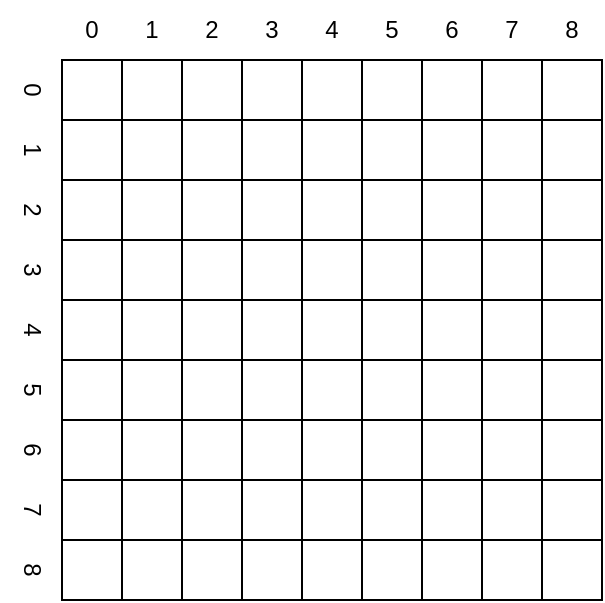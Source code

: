 <mxfile>
    <diagram id="Q-zPoiRTSuPQxSP7ZJAG" name="Page-1">
        <mxGraphModel dx="966" dy="563" grid="1" gridSize="10" guides="1" tooltips="1" connect="1" arrows="1" fold="1" page="1" pageScale="1" pageWidth="850" pageHeight="1100" math="0" shadow="0">
            <root>
                <mxCell id="0"/>
                <mxCell id="1" parent="0"/>
                <mxCell id="2" value="" style="rounded=0;whiteSpace=wrap;html=1;" vertex="1" parent="1">
                    <mxGeometry x="140" y="90" width="270" height="270" as="geometry"/>
                </mxCell>
                <mxCell id="3" value="" style="whiteSpace=wrap;html=1;aspect=fixed;" vertex="1" parent="1">
                    <mxGeometry x="140" y="90" width="30" height="30" as="geometry"/>
                </mxCell>
                <mxCell id="4" value="" style="whiteSpace=wrap;html=1;aspect=fixed;" vertex="1" parent="1">
                    <mxGeometry x="170" y="90" width="30" height="30" as="geometry"/>
                </mxCell>
                <mxCell id="5" value="" style="whiteSpace=wrap;html=1;aspect=fixed;" vertex="1" parent="1">
                    <mxGeometry x="230" y="90" width="30" height="30" as="geometry"/>
                </mxCell>
                <mxCell id="6" value="" style="whiteSpace=wrap;html=1;aspect=fixed;" vertex="1" parent="1">
                    <mxGeometry x="200" y="90" width="30" height="30" as="geometry"/>
                </mxCell>
                <mxCell id="7" value="" style="whiteSpace=wrap;html=1;aspect=fixed;" vertex="1" parent="1">
                    <mxGeometry x="350" y="90" width="30" height="30" as="geometry"/>
                </mxCell>
                <mxCell id="8" value="" style="whiteSpace=wrap;html=1;aspect=fixed;" vertex="1" parent="1">
                    <mxGeometry x="320" y="90" width="30" height="30" as="geometry"/>
                </mxCell>
                <mxCell id="9" value="" style="whiteSpace=wrap;html=1;aspect=fixed;" vertex="1" parent="1">
                    <mxGeometry x="290" y="90" width="30" height="30" as="geometry"/>
                </mxCell>
                <mxCell id="10" value="" style="whiteSpace=wrap;html=1;aspect=fixed;" vertex="1" parent="1">
                    <mxGeometry x="260" y="90" width="30" height="30" as="geometry"/>
                </mxCell>
                <mxCell id="11" value="" style="whiteSpace=wrap;html=1;aspect=fixed;" vertex="1" parent="1">
                    <mxGeometry x="380" y="90" width="30" height="30" as="geometry"/>
                </mxCell>
                <mxCell id="12" value="" style="whiteSpace=wrap;html=1;aspect=fixed;" vertex="1" parent="1">
                    <mxGeometry x="350" y="90" width="30" height="30" as="geometry"/>
                </mxCell>
                <mxCell id="85" value="" style="whiteSpace=wrap;html=1;aspect=fixed;" vertex="1" parent="1">
                    <mxGeometry x="140" y="120" width="30" height="30" as="geometry"/>
                </mxCell>
                <mxCell id="86" value="" style="whiteSpace=wrap;html=1;aspect=fixed;" vertex="1" parent="1">
                    <mxGeometry x="170" y="120" width="30" height="30" as="geometry"/>
                </mxCell>
                <mxCell id="87" value="" style="whiteSpace=wrap;html=1;aspect=fixed;" vertex="1" parent="1">
                    <mxGeometry x="200" y="120" width="30" height="30" as="geometry"/>
                </mxCell>
                <mxCell id="88" value="" style="whiteSpace=wrap;html=1;aspect=fixed;" vertex="1" parent="1">
                    <mxGeometry x="230" y="120" width="30" height="30" as="geometry"/>
                </mxCell>
                <mxCell id="89" value="" style="whiteSpace=wrap;html=1;aspect=fixed;" vertex="1" parent="1">
                    <mxGeometry x="260" y="120" width="30" height="30" as="geometry"/>
                </mxCell>
                <mxCell id="90" value="" style="whiteSpace=wrap;html=1;aspect=fixed;" vertex="1" parent="1">
                    <mxGeometry x="290" y="120" width="30" height="30" as="geometry"/>
                </mxCell>
                <mxCell id="91" value="" style="whiteSpace=wrap;html=1;aspect=fixed;" vertex="1" parent="1">
                    <mxGeometry x="320" y="120" width="30" height="30" as="geometry"/>
                </mxCell>
                <mxCell id="92" value="" style="whiteSpace=wrap;html=1;aspect=fixed;" vertex="1" parent="1">
                    <mxGeometry x="350" y="120" width="30" height="30" as="geometry"/>
                </mxCell>
                <mxCell id="93" value="" style="whiteSpace=wrap;html=1;aspect=fixed;" vertex="1" parent="1">
                    <mxGeometry x="380" y="120" width="30" height="30" as="geometry"/>
                </mxCell>
                <mxCell id="94" value="" style="whiteSpace=wrap;html=1;aspect=fixed;" vertex="1" parent="1">
                    <mxGeometry x="140" y="150" width="30" height="30" as="geometry"/>
                </mxCell>
                <mxCell id="95" value="" style="whiteSpace=wrap;html=1;aspect=fixed;" vertex="1" parent="1">
                    <mxGeometry x="170" y="150" width="30" height="30" as="geometry"/>
                </mxCell>
                <mxCell id="96" value="" style="whiteSpace=wrap;html=1;aspect=fixed;" vertex="1" parent="1">
                    <mxGeometry x="200" y="150" width="30" height="30" as="geometry"/>
                </mxCell>
                <mxCell id="97" value="" style="whiteSpace=wrap;html=1;aspect=fixed;" vertex="1" parent="1">
                    <mxGeometry x="230" y="150" width="30" height="30" as="geometry"/>
                </mxCell>
                <mxCell id="98" value="" style="whiteSpace=wrap;html=1;aspect=fixed;" vertex="1" parent="1">
                    <mxGeometry x="260" y="150" width="30" height="30" as="geometry"/>
                </mxCell>
                <mxCell id="99" value="" style="whiteSpace=wrap;html=1;aspect=fixed;" vertex="1" parent="1">
                    <mxGeometry x="290" y="150" width="30" height="30" as="geometry"/>
                </mxCell>
                <mxCell id="100" value="" style="whiteSpace=wrap;html=1;aspect=fixed;" vertex="1" parent="1">
                    <mxGeometry x="320" y="150" width="30" height="30" as="geometry"/>
                </mxCell>
                <mxCell id="101" value="" style="whiteSpace=wrap;html=1;aspect=fixed;" vertex="1" parent="1">
                    <mxGeometry x="350" y="150" width="30" height="30" as="geometry"/>
                </mxCell>
                <mxCell id="102" value="" style="whiteSpace=wrap;html=1;aspect=fixed;" vertex="1" parent="1">
                    <mxGeometry x="380" y="150" width="30" height="30" as="geometry"/>
                </mxCell>
                <mxCell id="113" value="" style="group" vertex="1" connectable="0" parent="1">
                    <mxGeometry x="140" y="180" width="270" height="30" as="geometry"/>
                </mxCell>
                <mxCell id="103" value="" style="whiteSpace=wrap;html=1;aspect=fixed;" vertex="1" parent="113">
                    <mxGeometry width="30" height="30" as="geometry"/>
                </mxCell>
                <mxCell id="104" value="" style="whiteSpace=wrap;html=1;aspect=fixed;" vertex="1" parent="113">
                    <mxGeometry x="30" width="30" height="30" as="geometry"/>
                </mxCell>
                <mxCell id="105" value="" style="whiteSpace=wrap;html=1;aspect=fixed;" vertex="1" parent="113">
                    <mxGeometry x="60" width="30" height="30" as="geometry"/>
                </mxCell>
                <mxCell id="106" value="" style="whiteSpace=wrap;html=1;aspect=fixed;" vertex="1" parent="113">
                    <mxGeometry x="90" width="30" height="30" as="geometry"/>
                </mxCell>
                <mxCell id="107" value="" style="whiteSpace=wrap;html=1;aspect=fixed;" vertex="1" parent="113">
                    <mxGeometry x="120" width="30" height="30" as="geometry"/>
                </mxCell>
                <mxCell id="108" value="" style="whiteSpace=wrap;html=1;aspect=fixed;" vertex="1" parent="113">
                    <mxGeometry x="150" width="30" height="30" as="geometry"/>
                </mxCell>
                <mxCell id="109" value="" style="whiteSpace=wrap;html=1;aspect=fixed;" vertex="1" parent="113">
                    <mxGeometry x="180" width="30" height="30" as="geometry"/>
                </mxCell>
                <mxCell id="110" value="" style="whiteSpace=wrap;html=1;aspect=fixed;" vertex="1" parent="113">
                    <mxGeometry x="210" width="30" height="30" as="geometry"/>
                </mxCell>
                <mxCell id="111" value="" style="whiteSpace=wrap;html=1;aspect=fixed;" vertex="1" parent="113">
                    <mxGeometry x="240" width="30" height="30" as="geometry"/>
                </mxCell>
                <mxCell id="114" value="" style="group" vertex="1" connectable="0" parent="1">
                    <mxGeometry x="140" y="210" width="270" height="30" as="geometry"/>
                </mxCell>
                <mxCell id="115" value="" style="whiteSpace=wrap;html=1;aspect=fixed;" vertex="1" parent="114">
                    <mxGeometry width="30" height="30" as="geometry"/>
                </mxCell>
                <mxCell id="116" value="" style="whiteSpace=wrap;html=1;aspect=fixed;" vertex="1" parent="114">
                    <mxGeometry x="30" width="30" height="30" as="geometry"/>
                </mxCell>
                <mxCell id="117" value="" style="whiteSpace=wrap;html=1;aspect=fixed;" vertex="1" parent="114">
                    <mxGeometry x="60" width="30" height="30" as="geometry"/>
                </mxCell>
                <mxCell id="118" value="" style="whiteSpace=wrap;html=1;aspect=fixed;" vertex="1" parent="114">
                    <mxGeometry x="90" width="30" height="30" as="geometry"/>
                </mxCell>
                <mxCell id="119" value="" style="whiteSpace=wrap;html=1;aspect=fixed;" vertex="1" parent="114">
                    <mxGeometry x="120" width="30" height="30" as="geometry"/>
                </mxCell>
                <mxCell id="120" value="" style="whiteSpace=wrap;html=1;aspect=fixed;" vertex="1" parent="114">
                    <mxGeometry x="150" width="30" height="30" as="geometry"/>
                </mxCell>
                <mxCell id="121" value="" style="whiteSpace=wrap;html=1;aspect=fixed;" vertex="1" parent="114">
                    <mxGeometry x="180" width="30" height="30" as="geometry"/>
                </mxCell>
                <mxCell id="122" value="" style="whiteSpace=wrap;html=1;aspect=fixed;" vertex="1" parent="114">
                    <mxGeometry x="210" width="30" height="30" as="geometry"/>
                </mxCell>
                <mxCell id="123" value="" style="whiteSpace=wrap;html=1;aspect=fixed;" vertex="1" parent="114">
                    <mxGeometry x="240" width="30" height="30" as="geometry"/>
                </mxCell>
                <mxCell id="124" value="" style="group" vertex="1" connectable="0" parent="1">
                    <mxGeometry x="140" y="240" width="270" height="30" as="geometry"/>
                </mxCell>
                <mxCell id="125" value="" style="whiteSpace=wrap;html=1;aspect=fixed;" vertex="1" parent="124">
                    <mxGeometry width="30" height="30" as="geometry"/>
                </mxCell>
                <mxCell id="126" value="" style="whiteSpace=wrap;html=1;aspect=fixed;" vertex="1" parent="124">
                    <mxGeometry x="30" width="30" height="30" as="geometry"/>
                </mxCell>
                <mxCell id="127" value="" style="whiteSpace=wrap;html=1;aspect=fixed;" vertex="1" parent="124">
                    <mxGeometry x="60" width="30" height="30" as="geometry"/>
                </mxCell>
                <mxCell id="128" value="" style="whiteSpace=wrap;html=1;aspect=fixed;" vertex="1" parent="124">
                    <mxGeometry x="90" width="30" height="30" as="geometry"/>
                </mxCell>
                <mxCell id="129" value="" style="whiteSpace=wrap;html=1;aspect=fixed;" vertex="1" parent="124">
                    <mxGeometry x="120" width="30" height="30" as="geometry"/>
                </mxCell>
                <mxCell id="130" value="" style="whiteSpace=wrap;html=1;aspect=fixed;" vertex="1" parent="124">
                    <mxGeometry x="150" width="30" height="30" as="geometry"/>
                </mxCell>
                <mxCell id="131" value="" style="whiteSpace=wrap;html=1;aspect=fixed;" vertex="1" parent="124">
                    <mxGeometry x="180" width="30" height="30" as="geometry"/>
                </mxCell>
                <mxCell id="132" value="" style="whiteSpace=wrap;html=1;aspect=fixed;" vertex="1" parent="124">
                    <mxGeometry x="210" width="30" height="30" as="geometry"/>
                </mxCell>
                <mxCell id="133" value="" style="whiteSpace=wrap;html=1;aspect=fixed;" vertex="1" parent="124">
                    <mxGeometry x="240" width="30" height="30" as="geometry"/>
                </mxCell>
                <mxCell id="134" value="" style="group" vertex="1" connectable="0" parent="1">
                    <mxGeometry x="140" y="270" width="270" height="30" as="geometry"/>
                </mxCell>
                <mxCell id="135" value="" style="whiteSpace=wrap;html=1;aspect=fixed;" vertex="1" parent="134">
                    <mxGeometry width="30" height="30" as="geometry"/>
                </mxCell>
                <mxCell id="136" value="" style="whiteSpace=wrap;html=1;aspect=fixed;" vertex="1" parent="134">
                    <mxGeometry x="30" width="30" height="30" as="geometry"/>
                </mxCell>
                <mxCell id="137" value="" style="whiteSpace=wrap;html=1;aspect=fixed;" vertex="1" parent="134">
                    <mxGeometry x="60" width="30" height="30" as="geometry"/>
                </mxCell>
                <mxCell id="138" value="" style="whiteSpace=wrap;html=1;aspect=fixed;" vertex="1" parent="134">
                    <mxGeometry x="90" width="30" height="30" as="geometry"/>
                </mxCell>
                <mxCell id="139" value="" style="whiteSpace=wrap;html=1;aspect=fixed;" vertex="1" parent="134">
                    <mxGeometry x="120" width="30" height="30" as="geometry"/>
                </mxCell>
                <mxCell id="140" value="" style="whiteSpace=wrap;html=1;aspect=fixed;" vertex="1" parent="134">
                    <mxGeometry x="150" width="30" height="30" as="geometry"/>
                </mxCell>
                <mxCell id="141" value="" style="whiteSpace=wrap;html=1;aspect=fixed;" vertex="1" parent="134">
                    <mxGeometry x="180" width="30" height="30" as="geometry"/>
                </mxCell>
                <mxCell id="142" value="" style="whiteSpace=wrap;html=1;aspect=fixed;" vertex="1" parent="134">
                    <mxGeometry x="210" width="30" height="30" as="geometry"/>
                </mxCell>
                <mxCell id="143" value="" style="whiteSpace=wrap;html=1;aspect=fixed;" vertex="1" parent="134">
                    <mxGeometry x="240" width="30" height="30" as="geometry"/>
                </mxCell>
                <mxCell id="144" value="" style="group" vertex="1" connectable="0" parent="1">
                    <mxGeometry x="140" y="300" width="270" height="30" as="geometry"/>
                </mxCell>
                <mxCell id="145" value="" style="whiteSpace=wrap;html=1;aspect=fixed;" vertex="1" parent="144">
                    <mxGeometry width="30" height="30" as="geometry"/>
                </mxCell>
                <mxCell id="146" value="" style="whiteSpace=wrap;html=1;aspect=fixed;" vertex="1" parent="144">
                    <mxGeometry x="30" width="30" height="30" as="geometry"/>
                </mxCell>
                <mxCell id="147" value="" style="whiteSpace=wrap;html=1;aspect=fixed;" vertex="1" parent="144">
                    <mxGeometry x="60" width="30" height="30" as="geometry"/>
                </mxCell>
                <mxCell id="148" value="" style="whiteSpace=wrap;html=1;aspect=fixed;" vertex="1" parent="144">
                    <mxGeometry x="90" width="30" height="30" as="geometry"/>
                </mxCell>
                <mxCell id="149" value="" style="whiteSpace=wrap;html=1;aspect=fixed;" vertex="1" parent="144">
                    <mxGeometry x="120" width="30" height="30" as="geometry"/>
                </mxCell>
                <mxCell id="150" value="" style="whiteSpace=wrap;html=1;aspect=fixed;" vertex="1" parent="144">
                    <mxGeometry x="150" width="30" height="30" as="geometry"/>
                </mxCell>
                <mxCell id="151" value="" style="whiteSpace=wrap;html=1;aspect=fixed;" vertex="1" parent="144">
                    <mxGeometry x="180" width="30" height="30" as="geometry"/>
                </mxCell>
                <mxCell id="152" value="" style="whiteSpace=wrap;html=1;aspect=fixed;" vertex="1" parent="144">
                    <mxGeometry x="210" width="30" height="30" as="geometry"/>
                </mxCell>
                <mxCell id="153" value="" style="whiteSpace=wrap;html=1;aspect=fixed;" vertex="1" parent="144">
                    <mxGeometry x="240" width="30" height="30" as="geometry"/>
                </mxCell>
                <mxCell id="155" value="" style="group" vertex="1" connectable="0" parent="1">
                    <mxGeometry x="140" y="330" width="270" height="30" as="geometry"/>
                </mxCell>
                <mxCell id="156" value="" style="whiteSpace=wrap;html=1;aspect=fixed;" vertex="1" parent="155">
                    <mxGeometry width="30" height="30" as="geometry"/>
                </mxCell>
                <mxCell id="157" value="" style="whiteSpace=wrap;html=1;aspect=fixed;" vertex="1" parent="155">
                    <mxGeometry x="30" width="30" height="30" as="geometry"/>
                </mxCell>
                <mxCell id="158" value="" style="whiteSpace=wrap;html=1;aspect=fixed;" vertex="1" parent="155">
                    <mxGeometry x="60" width="30" height="30" as="geometry"/>
                </mxCell>
                <mxCell id="159" value="" style="whiteSpace=wrap;html=1;aspect=fixed;" vertex="1" parent="155">
                    <mxGeometry x="90" width="30" height="30" as="geometry"/>
                </mxCell>
                <mxCell id="160" value="" style="whiteSpace=wrap;html=1;aspect=fixed;" vertex="1" parent="155">
                    <mxGeometry x="120" width="30" height="30" as="geometry"/>
                </mxCell>
                <mxCell id="161" value="" style="whiteSpace=wrap;html=1;aspect=fixed;" vertex="1" parent="155">
                    <mxGeometry x="150" width="30" height="30" as="geometry"/>
                </mxCell>
                <mxCell id="162" value="" style="whiteSpace=wrap;html=1;aspect=fixed;" vertex="1" parent="155">
                    <mxGeometry x="180" width="30" height="30" as="geometry"/>
                </mxCell>
                <mxCell id="163" value="" style="whiteSpace=wrap;html=1;aspect=fixed;" vertex="1" parent="155">
                    <mxGeometry x="210" width="30" height="30" as="geometry"/>
                </mxCell>
                <mxCell id="164" value="" style="whiteSpace=wrap;html=1;aspect=fixed;" vertex="1" parent="155">
                    <mxGeometry x="240" width="30" height="30" as="geometry"/>
                </mxCell>
                <mxCell id="174" value="" style="group" vertex="1" connectable="0" parent="1">
                    <mxGeometry x="140" y="60" width="270" height="30" as="geometry"/>
                </mxCell>
                <mxCell id="165" value="0" style="text;html=1;strokeColor=none;fillColor=none;align=center;verticalAlign=middle;whiteSpace=wrap;rounded=0;" vertex="1" parent="174">
                    <mxGeometry width="30" height="30" as="geometry"/>
                </mxCell>
                <mxCell id="166" value="1" style="text;html=1;strokeColor=none;fillColor=none;align=center;verticalAlign=middle;whiteSpace=wrap;rounded=0;" vertex="1" parent="174">
                    <mxGeometry x="30" width="30" height="30" as="geometry"/>
                </mxCell>
                <mxCell id="167" value="2" style="text;html=1;strokeColor=none;fillColor=none;align=center;verticalAlign=middle;whiteSpace=wrap;rounded=0;" vertex="1" parent="174">
                    <mxGeometry x="60" width="30" height="30" as="geometry"/>
                </mxCell>
                <mxCell id="168" value="3" style="text;html=1;strokeColor=none;fillColor=none;align=center;verticalAlign=middle;whiteSpace=wrap;rounded=0;" vertex="1" parent="174">
                    <mxGeometry x="90" width="30" height="30" as="geometry"/>
                </mxCell>
                <mxCell id="169" value="4" style="text;html=1;strokeColor=none;fillColor=none;align=center;verticalAlign=middle;whiteSpace=wrap;rounded=0;" vertex="1" parent="174">
                    <mxGeometry x="120" width="30" height="30" as="geometry"/>
                </mxCell>
                <mxCell id="170" value="5" style="text;html=1;strokeColor=none;fillColor=none;align=center;verticalAlign=middle;whiteSpace=wrap;rounded=0;" vertex="1" parent="174">
                    <mxGeometry x="150" width="30" height="30" as="geometry"/>
                </mxCell>
                <mxCell id="171" value="6" style="text;html=1;strokeColor=none;fillColor=none;align=center;verticalAlign=middle;whiteSpace=wrap;rounded=0;" vertex="1" parent="174">
                    <mxGeometry x="180" width="30" height="30" as="geometry"/>
                </mxCell>
                <mxCell id="172" value="7" style="text;html=1;strokeColor=none;fillColor=none;align=center;verticalAlign=middle;whiteSpace=wrap;rounded=0;" vertex="1" parent="174">
                    <mxGeometry x="210" width="30" height="30" as="geometry"/>
                </mxCell>
                <mxCell id="173" value="8" style="text;html=1;strokeColor=none;fillColor=none;align=center;verticalAlign=middle;whiteSpace=wrap;rounded=0;" vertex="1" parent="174">
                    <mxGeometry x="240" width="30" height="30" as="geometry"/>
                </mxCell>
                <mxCell id="175" value="" style="group;rotation=90;" vertex="1" connectable="0" parent="1">
                    <mxGeometry x="-10" y="210" width="270" height="30" as="geometry"/>
                </mxCell>
                <mxCell id="176" value="0" style="text;html=1;strokeColor=none;fillColor=none;align=center;verticalAlign=middle;whiteSpace=wrap;rounded=0;rotation=90;" vertex="1" parent="175">
                    <mxGeometry x="120" y="-120" width="30" height="30" as="geometry"/>
                </mxCell>
                <mxCell id="177" value="1" style="text;html=1;strokeColor=none;fillColor=none;align=center;verticalAlign=middle;whiteSpace=wrap;rounded=0;rotation=90;" vertex="1" parent="175">
                    <mxGeometry x="120" y="-90" width="30" height="30" as="geometry"/>
                </mxCell>
                <mxCell id="178" value="2" style="text;html=1;strokeColor=none;fillColor=none;align=center;verticalAlign=middle;whiteSpace=wrap;rounded=0;rotation=90;" vertex="1" parent="175">
                    <mxGeometry x="120" y="-60" width="30" height="30" as="geometry"/>
                </mxCell>
                <mxCell id="179" value="3" style="text;html=1;strokeColor=none;fillColor=none;align=center;verticalAlign=middle;whiteSpace=wrap;rounded=0;rotation=90;" vertex="1" parent="175">
                    <mxGeometry x="120" y="-30" width="30" height="30" as="geometry"/>
                </mxCell>
                <mxCell id="180" value="4" style="text;html=1;strokeColor=none;fillColor=none;align=center;verticalAlign=middle;whiteSpace=wrap;rounded=0;rotation=90;" vertex="1" parent="175">
                    <mxGeometry x="120" width="30" height="30" as="geometry"/>
                </mxCell>
                <mxCell id="181" value="5" style="text;html=1;strokeColor=none;fillColor=none;align=center;verticalAlign=middle;whiteSpace=wrap;rounded=0;rotation=90;" vertex="1" parent="175">
                    <mxGeometry x="120" y="30" width="30" height="30" as="geometry"/>
                </mxCell>
                <mxCell id="182" value="6" style="text;html=1;strokeColor=none;fillColor=none;align=center;verticalAlign=middle;whiteSpace=wrap;rounded=0;rotation=90;" vertex="1" parent="175">
                    <mxGeometry x="120" y="60" width="30" height="30" as="geometry"/>
                </mxCell>
                <mxCell id="183" value="7" style="text;html=1;strokeColor=none;fillColor=none;align=center;verticalAlign=middle;whiteSpace=wrap;rounded=0;rotation=90;" vertex="1" parent="175">
                    <mxGeometry x="120" y="90" width="30" height="30" as="geometry"/>
                </mxCell>
                <mxCell id="184" value="8" style="text;html=1;strokeColor=none;fillColor=none;align=center;verticalAlign=middle;whiteSpace=wrap;rounded=0;rotation=90;" vertex="1" parent="175">
                    <mxGeometry x="120" y="120" width="30" height="30" as="geometry"/>
                </mxCell>
            </root>
        </mxGraphModel>
    </diagram>
</mxfile>